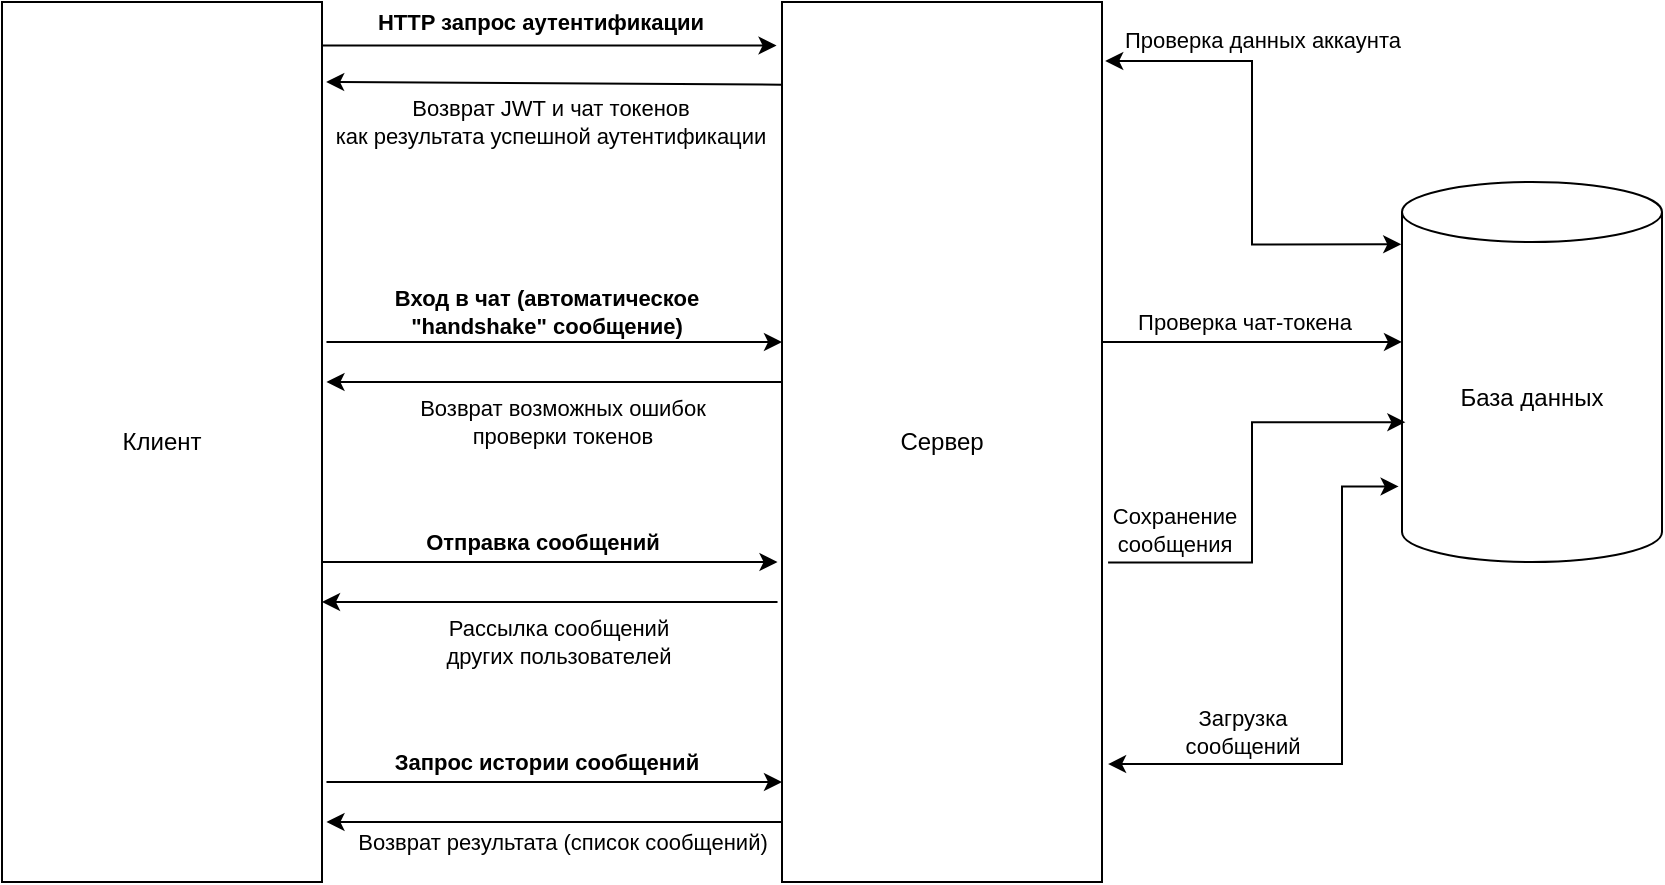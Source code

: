 <mxfile version="23.1.5" type="device" pages="2">
  <diagram name="функц схема" id="80LTaj0mlG6M_NycTQst">
    <mxGraphModel dx="875" dy="518" grid="1" gridSize="10" guides="1" tooltips="1" connect="1" arrows="1" fold="1" page="1" pageScale="1" pageWidth="850" pageHeight="1100" math="0" shadow="0">
      <root>
        <mxCell id="0" />
        <mxCell id="1" parent="0" />
        <mxCell id="khD1N7na75Ptdu1mKjYy-1" value="Клиент" style="rounded=0;whiteSpace=wrap;html=1;" parent="1" vertex="1">
          <mxGeometry x="10" y="80" width="160" height="440" as="geometry" />
        </mxCell>
        <mxCell id="khD1N7na75Ptdu1mKjYy-2" value="База данных" style="shape=cylinder3;whiteSpace=wrap;html=1;boundedLbl=1;backgroundOutline=1;size=15;" parent="1" vertex="1">
          <mxGeometry x="710" y="170" width="130" height="190" as="geometry" />
        </mxCell>
        <mxCell id="khD1N7na75Ptdu1mKjYy-3" value="Сервер" style="rounded=0;whiteSpace=wrap;html=1;" parent="1" vertex="1">
          <mxGeometry x="400" y="80" width="160" height="440" as="geometry" />
        </mxCell>
        <mxCell id="khD1N7na75Ptdu1mKjYy-5" value="" style="endArrow=classic;html=1;rounded=0;exitX=0.997;exitY=0.068;exitDx=0;exitDy=0;exitPerimeter=0;entryX=-0.017;entryY=0.068;entryDx=0;entryDy=0;entryPerimeter=0;" parent="1" edge="1">
          <mxGeometry width="50" height="50" relative="1" as="geometry">
            <mxPoint x="169.52" y="101.76" as="sourcePoint" />
            <mxPoint x="397.28" y="101.76" as="targetPoint" />
          </mxGeometry>
        </mxCell>
        <mxCell id="khD1N7na75Ptdu1mKjYy-7" value="HTTP запрос аутентификации" style="edgeLabel;html=1;align=center;verticalAlign=middle;resizable=0;points=[];fontStyle=1" parent="khD1N7na75Ptdu1mKjYy-5" vertex="1" connectable="0">
          <mxGeometry x="-0.583" y="-1" relative="1" as="geometry">
            <mxPoint x="62" y="-13" as="offset" />
          </mxGeometry>
        </mxCell>
        <mxCell id="khD1N7na75Ptdu1mKjYy-11" value="" style="endArrow=classic;html=1;rounded=0;exitX=0.002;exitY=0.129;exitDx=0;exitDy=0;exitPerimeter=0;entryX=1.015;entryY=0.126;entryDx=0;entryDy=0;entryPerimeter=0;" parent="1" edge="1">
          <mxGeometry width="50" height="50" relative="1" as="geometry">
            <mxPoint x="400.0" y="121.32" as="sourcePoint" />
            <mxPoint x="172.08" y="120.0" as="targetPoint" />
          </mxGeometry>
        </mxCell>
        <mxCell id="khD1N7na75Ptdu1mKjYy-12" value="Возврат JWT и чат токенов &lt;br&gt;как результата успешной аутентификации" style="edgeLabel;html=1;align=center;verticalAlign=middle;resizable=0;points=[];" parent="khD1N7na75Ptdu1mKjYy-11" vertex="1" connectable="0">
          <mxGeometry x="-0.583" y="-1" relative="1" as="geometry">
            <mxPoint x="-69" y="20" as="offset" />
          </mxGeometry>
        </mxCell>
        <mxCell id="khD1N7na75Ptdu1mKjYy-15" value="" style="endArrow=classic;html=1;rounded=0;exitX=1.01;exitY=0.067;exitDx=0;exitDy=0;exitPerimeter=0;startArrow=classic;startFill=1;edgeStyle=orthogonalEdgeStyle;entryX=-0.003;entryY=0.164;entryDx=0;entryDy=0;entryPerimeter=0;" parent="1" edge="1" target="khD1N7na75Ptdu1mKjYy-2" source="khD1N7na75Ptdu1mKjYy-3">
          <mxGeometry width="50" height="50" relative="1" as="geometry">
            <mxPoint x="560" y="150" as="sourcePoint" />
            <mxPoint x="710" y="150.42" as="targetPoint" />
          </mxGeometry>
        </mxCell>
        <mxCell id="khD1N7na75Ptdu1mKjYy-16" value="Проверка данных аккаунта" style="edgeLabel;html=1;align=center;verticalAlign=middle;resizable=0;points=[];" parent="khD1N7na75Ptdu1mKjYy-15" vertex="1" connectable="0">
          <mxGeometry x="-0.583" y="-1" relative="1" as="geometry">
            <mxPoint x="28" y="-12" as="offset" />
          </mxGeometry>
        </mxCell>
        <mxCell id="khD1N7na75Ptdu1mKjYy-19" value="" style="endArrow=classic;html=1;rounded=0;exitX=0.997;exitY=0.068;exitDx=0;exitDy=0;exitPerimeter=0;startArrow=none;startFill=0;edgeStyle=orthogonalEdgeStyle;entryX=0;entryY=0.421;entryDx=0;entryDy=0;entryPerimeter=0;" parent="1" edge="1" target="khD1N7na75Ptdu1mKjYy-2">
          <mxGeometry width="50" height="50" relative="1" as="geometry">
            <mxPoint x="560" y="250" as="sourcePoint" />
            <mxPoint x="660" y="260" as="targetPoint" />
            <Array as="points">
              <mxPoint x="600" y="250" />
              <mxPoint x="600" y="250" />
            </Array>
          </mxGeometry>
        </mxCell>
        <mxCell id="khD1N7na75Ptdu1mKjYy-20" value="Проверка чат-токена" style="edgeLabel;html=1;align=center;verticalAlign=middle;resizable=0;points=[];" parent="khD1N7na75Ptdu1mKjYy-19" vertex="1" connectable="0">
          <mxGeometry x="-0.583" y="-1" relative="1" as="geometry">
            <mxPoint x="39" y="-11" as="offset" />
          </mxGeometry>
        </mxCell>
        <mxCell id="64WjD242XUisvCyZMVv6-1" value="" style="endArrow=classic;html=1;rounded=0;exitX=0.997;exitY=0.068;exitDx=0;exitDy=0;exitPerimeter=0;entryX=-0.017;entryY=0.068;entryDx=0;entryDy=0;entryPerimeter=0;" edge="1" parent="1">
          <mxGeometry width="50" height="50" relative="1" as="geometry">
            <mxPoint x="172.24" y="250.0" as="sourcePoint" />
            <mxPoint x="400.0" y="250.0" as="targetPoint" />
          </mxGeometry>
        </mxCell>
        <mxCell id="64WjD242XUisvCyZMVv6-2" value="Вход в чат (автоматическое &lt;br&gt;&quot;handshake&quot; сообщение)" style="edgeLabel;html=1;align=center;verticalAlign=middle;resizable=0;points=[];fontStyle=1" vertex="1" connectable="0" parent="64WjD242XUisvCyZMVv6-1">
          <mxGeometry x="-0.583" y="-1" relative="1" as="geometry">
            <mxPoint x="62" y="-16" as="offset" />
          </mxGeometry>
        </mxCell>
        <mxCell id="64WjD242XUisvCyZMVv6-3" value="" style="endArrow=none;html=1;rounded=0;exitX=0.997;exitY=0.068;exitDx=0;exitDy=0;exitPerimeter=0;entryX=-0.017;entryY=0.068;entryDx=0;entryDy=0;entryPerimeter=0;startArrow=classic;startFill=1;endFill=0;" edge="1" parent="1">
          <mxGeometry width="50" height="50" relative="1" as="geometry">
            <mxPoint x="172.24" y="270" as="sourcePoint" />
            <mxPoint x="400.0" y="270" as="targetPoint" />
          </mxGeometry>
        </mxCell>
        <mxCell id="64WjD242XUisvCyZMVv6-4" value="&lt;span style=&quot;font-weight: normal;&quot;&gt;Возврат возможных ошибок &lt;br&gt;проверки токенов&lt;/span&gt;" style="edgeLabel;html=1;align=center;verticalAlign=middle;resizable=0;points=[];fontStyle=1" vertex="1" connectable="0" parent="64WjD242XUisvCyZMVv6-3">
          <mxGeometry x="-0.583" y="-1" relative="1" as="geometry">
            <mxPoint x="70" y="19" as="offset" />
          </mxGeometry>
        </mxCell>
        <mxCell id="64WjD242XUisvCyZMVv6-6" value="" style="endArrow=classic;html=1;rounded=0;exitX=1.019;exitY=0.637;exitDx=0;exitDy=0;startArrow=none;startFill=0;entryX=0.013;entryY=0.632;entryDx=0;entryDy=0;entryPerimeter=0;edgeStyle=orthogonalEdgeStyle;exitPerimeter=0;" edge="1" parent="1" source="khD1N7na75Ptdu1mKjYy-3" target="khD1N7na75Ptdu1mKjYy-2">
          <mxGeometry width="50" height="50" relative="1" as="geometry">
            <mxPoint x="560" y="250" as="sourcePoint" />
            <mxPoint x="710" y="250.42" as="targetPoint" />
          </mxGeometry>
        </mxCell>
        <mxCell id="64WjD242XUisvCyZMVv6-7" value="Сохранение&lt;br&gt;сообщения" style="edgeLabel;html=1;align=center;verticalAlign=middle;resizable=0;points=[];" vertex="1" connectable="0" parent="64WjD242XUisvCyZMVv6-6">
          <mxGeometry x="-0.583" y="-1" relative="1" as="geometry">
            <mxPoint x="-13" y="-18" as="offset" />
          </mxGeometry>
        </mxCell>
        <mxCell id="64WjD242XUisvCyZMVv6-8" value="" style="endArrow=classic;html=1;rounded=0;exitX=1.019;exitY=0.866;exitDx=0;exitDy=0;startArrow=classic;startFill=1;entryX=-0.013;entryY=0.801;entryDx=0;entryDy=0;entryPerimeter=0;edgeStyle=orthogonalEdgeStyle;exitPerimeter=0;endFill=1;" edge="1" parent="1" source="khD1N7na75Ptdu1mKjYy-3" target="khD1N7na75Ptdu1mKjYy-2">
          <mxGeometry width="50" height="50" relative="1" as="geometry">
            <mxPoint x="560" y="250" as="sourcePoint" />
            <mxPoint x="710" y="250.42" as="targetPoint" />
            <Array as="points">
              <mxPoint x="680" y="461" />
              <mxPoint x="680" y="322" />
            </Array>
          </mxGeometry>
        </mxCell>
        <mxCell id="64WjD242XUisvCyZMVv6-9" value="Загрузка&lt;br&gt;сообщений" style="edgeLabel;html=1;align=center;verticalAlign=middle;resizable=0;points=[];" vertex="1" connectable="0" parent="64WjD242XUisvCyZMVv6-8">
          <mxGeometry x="-0.583" y="-1" relative="1" as="geometry">
            <mxPoint x="8" y="-17" as="offset" />
          </mxGeometry>
        </mxCell>
        <mxCell id="64WjD242XUisvCyZMVv6-12" value="" style="endArrow=none;html=1;rounded=0;exitX=0.997;exitY=0.068;exitDx=0;exitDy=0;exitPerimeter=0;entryX=-0.017;entryY=0.068;entryDx=0;entryDy=0;entryPerimeter=0;startArrow=classic;startFill=1;endFill=0;" edge="1" parent="1">
          <mxGeometry width="50" height="50" relative="1" as="geometry">
            <mxPoint x="170.0" y="380" as="sourcePoint" />
            <mxPoint x="397.76" y="380" as="targetPoint" />
          </mxGeometry>
        </mxCell>
        <mxCell id="64WjD242XUisvCyZMVv6-13" value="&lt;span style=&quot;font-weight: 400;&quot;&gt;Рассылка сообщений &lt;br&gt;других пользователей&lt;/span&gt;" style="edgeLabel;html=1;align=center;verticalAlign=middle;resizable=0;points=[];fontStyle=1" vertex="1" connectable="0" parent="64WjD242XUisvCyZMVv6-12">
          <mxGeometry x="-0.583" y="-1" relative="1" as="geometry">
            <mxPoint x="70" y="19" as="offset" />
          </mxGeometry>
        </mxCell>
        <mxCell id="64WjD242XUisvCyZMVv6-14" value="" style="endArrow=classic;html=1;rounded=0;exitX=0.997;exitY=0.068;exitDx=0;exitDy=0;exitPerimeter=0;entryX=-0.017;entryY=0.068;entryDx=0;entryDy=0;entryPerimeter=0;" edge="1" parent="1">
          <mxGeometry width="50" height="50" relative="1" as="geometry">
            <mxPoint x="170.0" y="360" as="sourcePoint" />
            <mxPoint x="397.76" y="360" as="targetPoint" />
          </mxGeometry>
        </mxCell>
        <mxCell id="64WjD242XUisvCyZMVv6-15" value="Отправка сообщений" style="edgeLabel;html=1;align=center;verticalAlign=middle;resizable=0;points=[];fontStyle=1" vertex="1" connectable="0" parent="64WjD242XUisvCyZMVv6-14">
          <mxGeometry x="-0.583" y="-1" relative="1" as="geometry">
            <mxPoint x="62" y="-11" as="offset" />
          </mxGeometry>
        </mxCell>
        <mxCell id="64WjD242XUisvCyZMVv6-16" value="" style="endArrow=none;html=1;rounded=0;exitX=0.997;exitY=0.068;exitDx=0;exitDy=0;exitPerimeter=0;entryX=-0.017;entryY=0.068;entryDx=0;entryDy=0;entryPerimeter=0;startArrow=classic;startFill=1;endFill=0;" edge="1" parent="1">
          <mxGeometry width="50" height="50" relative="1" as="geometry">
            <mxPoint x="172.24" y="490" as="sourcePoint" />
            <mxPoint x="400.0" y="490" as="targetPoint" />
          </mxGeometry>
        </mxCell>
        <mxCell id="64WjD242XUisvCyZMVv6-17" value="&lt;span style=&quot;font-weight: 400;&quot;&gt;Возврат результата (список сообщений)&lt;/span&gt;" style="edgeLabel;html=1;align=center;verticalAlign=middle;resizable=0;points=[];fontStyle=1" vertex="1" connectable="0" parent="64WjD242XUisvCyZMVv6-16">
          <mxGeometry x="-0.583" y="-1" relative="1" as="geometry">
            <mxPoint x="70" y="9" as="offset" />
          </mxGeometry>
        </mxCell>
        <mxCell id="64WjD242XUisvCyZMVv6-18" value="" style="endArrow=classic;html=1;rounded=0;exitX=0.997;exitY=0.068;exitDx=0;exitDy=0;exitPerimeter=0;entryX=-0.017;entryY=0.068;entryDx=0;entryDy=0;entryPerimeter=0;" edge="1" parent="1">
          <mxGeometry width="50" height="50" relative="1" as="geometry">
            <mxPoint x="172.24" y="470" as="sourcePoint" />
            <mxPoint x="400.0" y="470" as="targetPoint" />
          </mxGeometry>
        </mxCell>
        <mxCell id="64WjD242XUisvCyZMVv6-19" value="Запрос истории сообщений" style="edgeLabel;html=1;align=center;verticalAlign=middle;resizable=0;points=[];fontStyle=1" vertex="1" connectable="0" parent="64WjD242XUisvCyZMVv6-18">
          <mxGeometry x="-0.583" y="-1" relative="1" as="geometry">
            <mxPoint x="62" y="-11" as="offset" />
          </mxGeometry>
        </mxCell>
      </root>
    </mxGraphModel>
  </diagram>
  <diagram name="общая диаграмма алго" id="yt9_bMxTO5J0OuloEbf4">
    <mxGraphModel dx="1235" dy="731" grid="1" gridSize="10" guides="1" tooltips="1" connect="1" arrows="1" fold="1" page="1" pageScale="1" pageWidth="850" pageHeight="1100" math="0" shadow="0">
      <root>
        <mxCell id="rdqeAfGSzqToZAf32Kt1-0" />
        <mxCell id="rdqeAfGSzqToZAf32Kt1-1" parent="rdqeAfGSzqToZAf32Kt1-0" />
        <mxCell id="0MwG7Hhl7k_VaqkHvrjh-7" style="edgeStyle=orthogonalEdgeStyle;rounded=0;orthogonalLoop=1;jettySize=auto;html=1;exitX=0.5;exitY=1;exitDx=0;exitDy=0;entryX=0.5;entryY=0;entryDx=0;entryDy=0;" edge="1" parent="rdqeAfGSzqToZAf32Kt1-1" source="rdqeAfGSzqToZAf32Kt1-2" target="0MwG7Hhl7k_VaqkHvrjh-1">
          <mxGeometry relative="1" as="geometry" />
        </mxCell>
        <mxCell id="rdqeAfGSzqToZAf32Kt1-2" value="Выход из системы" style="rounded=0;whiteSpace=wrap;html=1;" parent="rdqeAfGSzqToZAf32Kt1-1" vertex="1">
          <mxGeometry x="170" y="570" width="160" height="40" as="geometry" />
        </mxCell>
        <mxCell id="0MwG7Hhl7k_VaqkHvrjh-14" style="edgeStyle=orthogonalEdgeStyle;rounded=0;orthogonalLoop=1;jettySize=auto;html=1;exitX=0.5;exitY=1;exitDx=0;exitDy=0;entryX=0.5;entryY=0;entryDx=0;entryDy=0;" edge="1" parent="rdqeAfGSzqToZAf32Kt1-1" source="0MwG7Hhl7k_VaqkHvrjh-0" target="0MwG7Hhl7k_VaqkHvrjh-2">
          <mxGeometry relative="1" as="geometry" />
        </mxCell>
        <mxCell id="0MwG7Hhl7k_VaqkHvrjh-0" value="Начало" style="rounded=1;whiteSpace=wrap;html=1;" vertex="1" parent="rdqeAfGSzqToZAf32Kt1-1">
          <mxGeometry x="170" y="30" width="160" height="40" as="geometry" />
        </mxCell>
        <mxCell id="0MwG7Hhl7k_VaqkHvrjh-1" value="Конец" style="rounded=1;whiteSpace=wrap;html=1;" vertex="1" parent="rdqeAfGSzqToZAf32Kt1-1">
          <mxGeometry x="170" y="650" width="160" height="40" as="geometry" />
        </mxCell>
        <mxCell id="0MwG7Hhl7k_VaqkHvrjh-27" style="edgeStyle=orthogonalEdgeStyle;rounded=0;orthogonalLoop=1;jettySize=auto;html=1;exitX=0.5;exitY=1;exitDx=0;exitDy=0;" edge="1" parent="rdqeAfGSzqToZAf32Kt1-1" source="0MwG7Hhl7k_VaqkHvrjh-2" target="0MwG7Hhl7k_VaqkHvrjh-26">
          <mxGeometry relative="1" as="geometry" />
        </mxCell>
        <mxCell id="0MwG7Hhl7k_VaqkHvrjh-2" value="Аутентификация &lt;br&gt;(вход в аккаунт)" style="rounded=0;whiteSpace=wrap;html=1;" vertex="1" parent="rdqeAfGSzqToZAf32Kt1-1">
          <mxGeometry x="170" y="90" width="160" height="40" as="geometry" />
        </mxCell>
        <mxCell id="0MwG7Hhl7k_VaqkHvrjh-18" style="edgeStyle=orthogonalEdgeStyle;rounded=0;orthogonalLoop=1;jettySize=auto;html=1;exitX=0.5;exitY=1;exitDx=0;exitDy=0;entryX=0.5;entryY=0;entryDx=0;entryDy=0;" edge="1" parent="rdqeAfGSzqToZAf32Kt1-1" source="0MwG7Hhl7k_VaqkHvrjh-3" target="0MwG7Hhl7k_VaqkHvrjh-17">
          <mxGeometry relative="1" as="geometry" />
        </mxCell>
        <mxCell id="0MwG7Hhl7k_VaqkHvrjh-3" value="Вход в чат" style="rounded=0;whiteSpace=wrap;html=1;" vertex="1" parent="rdqeAfGSzqToZAf32Kt1-1">
          <mxGeometry x="110" y="310" width="120" height="50" as="geometry" />
        </mxCell>
        <mxCell id="0MwG7Hhl7k_VaqkHvrjh-24" style="edgeStyle=orthogonalEdgeStyle;rounded=0;orthogonalLoop=1;jettySize=auto;html=1;exitX=0.5;exitY=1;exitDx=0;exitDy=0;entryX=0.5;entryY=0;entryDx=0;entryDy=0;" edge="1" parent="rdqeAfGSzqToZAf32Kt1-1" source="0MwG7Hhl7k_VaqkHvrjh-4" target="rdqeAfGSzqToZAf32Kt1-2">
          <mxGeometry relative="1" as="geometry">
            <Array as="points">
              <mxPoint x="340" y="530" />
              <mxPoint x="250" y="530" />
            </Array>
          </mxGeometry>
        </mxCell>
        <mxCell id="0MwG7Hhl7k_VaqkHvrjh-4" value="Просмотр истории сообщений" style="rounded=0;whiteSpace=wrap;html=1;" vertex="1" parent="rdqeAfGSzqToZAf32Kt1-1">
          <mxGeometry x="280" y="310" width="120" height="50" as="geometry" />
        </mxCell>
        <mxCell id="0MwG7Hhl7k_VaqkHvrjh-9" style="rounded=0;orthogonalLoop=1;jettySize=auto;html=1;entryX=0.5;entryY=0;entryDx=0;entryDy=0;edgeStyle=orthogonalEdgeStyle;" edge="1" parent="rdqeAfGSzqToZAf32Kt1-1" target="0MwG7Hhl7k_VaqkHvrjh-4">
          <mxGeometry relative="1" as="geometry">
            <mxPoint x="250" y="220" as="sourcePoint" />
            <Array as="points">
              <mxPoint x="250" y="280" />
              <mxPoint x="340" y="280" />
            </Array>
          </mxGeometry>
        </mxCell>
        <mxCell id="0MwG7Hhl7k_VaqkHvrjh-10" style="rounded=0;orthogonalLoop=1;jettySize=auto;html=1;entryX=0.5;entryY=0;entryDx=0;entryDy=0;edgeStyle=orthogonalEdgeStyle;" edge="1" parent="rdqeAfGSzqToZAf32Kt1-1" target="0MwG7Hhl7k_VaqkHvrjh-3">
          <mxGeometry relative="1" as="geometry">
            <mxPoint x="250" y="210" as="sourcePoint" />
            <Array as="points">
              <mxPoint x="250" y="280" />
              <mxPoint x="170" y="280" />
            </Array>
          </mxGeometry>
        </mxCell>
        <mxCell id="0MwG7Hhl7k_VaqkHvrjh-25" value="Да" style="edgeLabel;html=1;align=center;verticalAlign=middle;resizable=0;points=[];" vertex="1" connectable="0" parent="0MwG7Hhl7k_VaqkHvrjh-10">
          <mxGeometry x="-0.82" y="-3" relative="1" as="geometry">
            <mxPoint x="-7" y="4" as="offset" />
          </mxGeometry>
        </mxCell>
        <mxCell id="0MwG7Hhl7k_VaqkHvrjh-15" style="rounded=0;orthogonalLoop=1;jettySize=auto;html=1;entryX=0.5;entryY=0;entryDx=0;entryDy=0;edgeStyle=orthogonalEdgeStyle;startArrow=classic;startFill=1;" edge="1" parent="rdqeAfGSzqToZAf32Kt1-1" target="rdqeAfGSzqToZAf32Kt1-2">
          <mxGeometry relative="1" as="geometry">
            <mxPoint x="250" y="250" as="sourcePoint" />
            <Array as="points">
              <mxPoint x="80" y="250" />
              <mxPoint x="80" y="550" />
              <mxPoint x="250" y="550" />
            </Array>
          </mxGeometry>
        </mxCell>
        <mxCell id="0MwG7Hhl7k_VaqkHvrjh-21" style="edgeStyle=orthogonalEdgeStyle;rounded=0;orthogonalLoop=1;jettySize=auto;html=1;exitX=0.5;exitY=1;exitDx=0;exitDy=0;entryX=0.5;entryY=0;entryDx=0;entryDy=0;" edge="1" parent="rdqeAfGSzqToZAf32Kt1-1" source="0MwG7Hhl7k_VaqkHvrjh-17" target="0MwG7Hhl7k_VaqkHvrjh-20">
          <mxGeometry relative="1" as="geometry" />
        </mxCell>
        <mxCell id="0MwG7Hhl7k_VaqkHvrjh-17" value="Приём и отправка сообщений на странице чата" style="rounded=0;whiteSpace=wrap;html=1;" vertex="1" parent="rdqeAfGSzqToZAf32Kt1-1">
          <mxGeometry x="110" y="380" width="120" height="50" as="geometry" />
        </mxCell>
        <mxCell id="0MwG7Hhl7k_VaqkHvrjh-23" style="edgeStyle=orthogonalEdgeStyle;rounded=0;orthogonalLoop=1;jettySize=auto;html=1;exitX=0.5;exitY=1;exitDx=0;exitDy=0;entryX=0.5;entryY=0;entryDx=0;entryDy=0;" edge="1" parent="rdqeAfGSzqToZAf32Kt1-1" source="0MwG7Hhl7k_VaqkHvrjh-20" target="rdqeAfGSzqToZAf32Kt1-2">
          <mxGeometry relative="1" as="geometry">
            <Array as="points">
              <mxPoint x="170" y="530" />
              <mxPoint x="250" y="530" />
            </Array>
          </mxGeometry>
        </mxCell>
        <mxCell id="0MwG7Hhl7k_VaqkHvrjh-20" value="Выход из чата" style="rounded=0;whiteSpace=wrap;html=1;" vertex="1" parent="rdqeAfGSzqToZAf32Kt1-1">
          <mxGeometry x="110" y="450" width="120" height="50" as="geometry" />
        </mxCell>
        <mxCell id="0MwG7Hhl7k_VaqkHvrjh-22" style="edgeStyle=orthogonalEdgeStyle;rounded=0;orthogonalLoop=1;jettySize=auto;html=1;exitX=0.5;exitY=1;exitDx=0;exitDy=0;" edge="1" parent="rdqeAfGSzqToZAf32Kt1-1" source="rdqeAfGSzqToZAf32Kt1-2">
          <mxGeometry relative="1" as="geometry">
            <mxPoint x="170" y="110" as="targetPoint" />
            <Array as="points">
              <mxPoint x="250" y="630" />
              <mxPoint x="40" y="630" />
              <mxPoint x="40" y="110" />
            </Array>
          </mxGeometry>
        </mxCell>
        <mxCell id="0MwG7Hhl7k_VaqkHvrjh-28" style="edgeStyle=orthogonalEdgeStyle;rounded=0;orthogonalLoop=1;jettySize=auto;html=1;exitX=1;exitY=0.5;exitDx=0;exitDy=0;entryX=1;entryY=0.5;entryDx=0;entryDy=0;" edge="1" parent="rdqeAfGSzqToZAf32Kt1-1" source="0MwG7Hhl7k_VaqkHvrjh-26" target="0MwG7Hhl7k_VaqkHvrjh-2">
          <mxGeometry relative="1" as="geometry">
            <mxPoint x="170" y="110" as="targetPoint" />
            <Array as="points">
              <mxPoint x="410" y="180" />
              <mxPoint x="410" y="110" />
            </Array>
          </mxGeometry>
        </mxCell>
        <mxCell id="0MwG7Hhl7k_VaqkHvrjh-29" value="Нет" style="edgeLabel;html=1;align=center;verticalAlign=middle;resizable=0;points=[];rotation=0;" vertex="1" connectable="0" parent="0MwG7Hhl7k_VaqkHvrjh-28">
          <mxGeometry x="0.711" y="-1" relative="1" as="geometry">
            <mxPoint x="-30" y="61" as="offset" />
          </mxGeometry>
        </mxCell>
        <mxCell id="0MwG7Hhl7k_VaqkHvrjh-26" value="Успешный вход" style="rhombus;whiteSpace=wrap;html=1;" vertex="1" parent="rdqeAfGSzqToZAf32Kt1-1">
          <mxGeometry x="185" y="140" width="130" height="80" as="geometry" />
        </mxCell>
      </root>
    </mxGraphModel>
  </diagram>
</mxfile>

